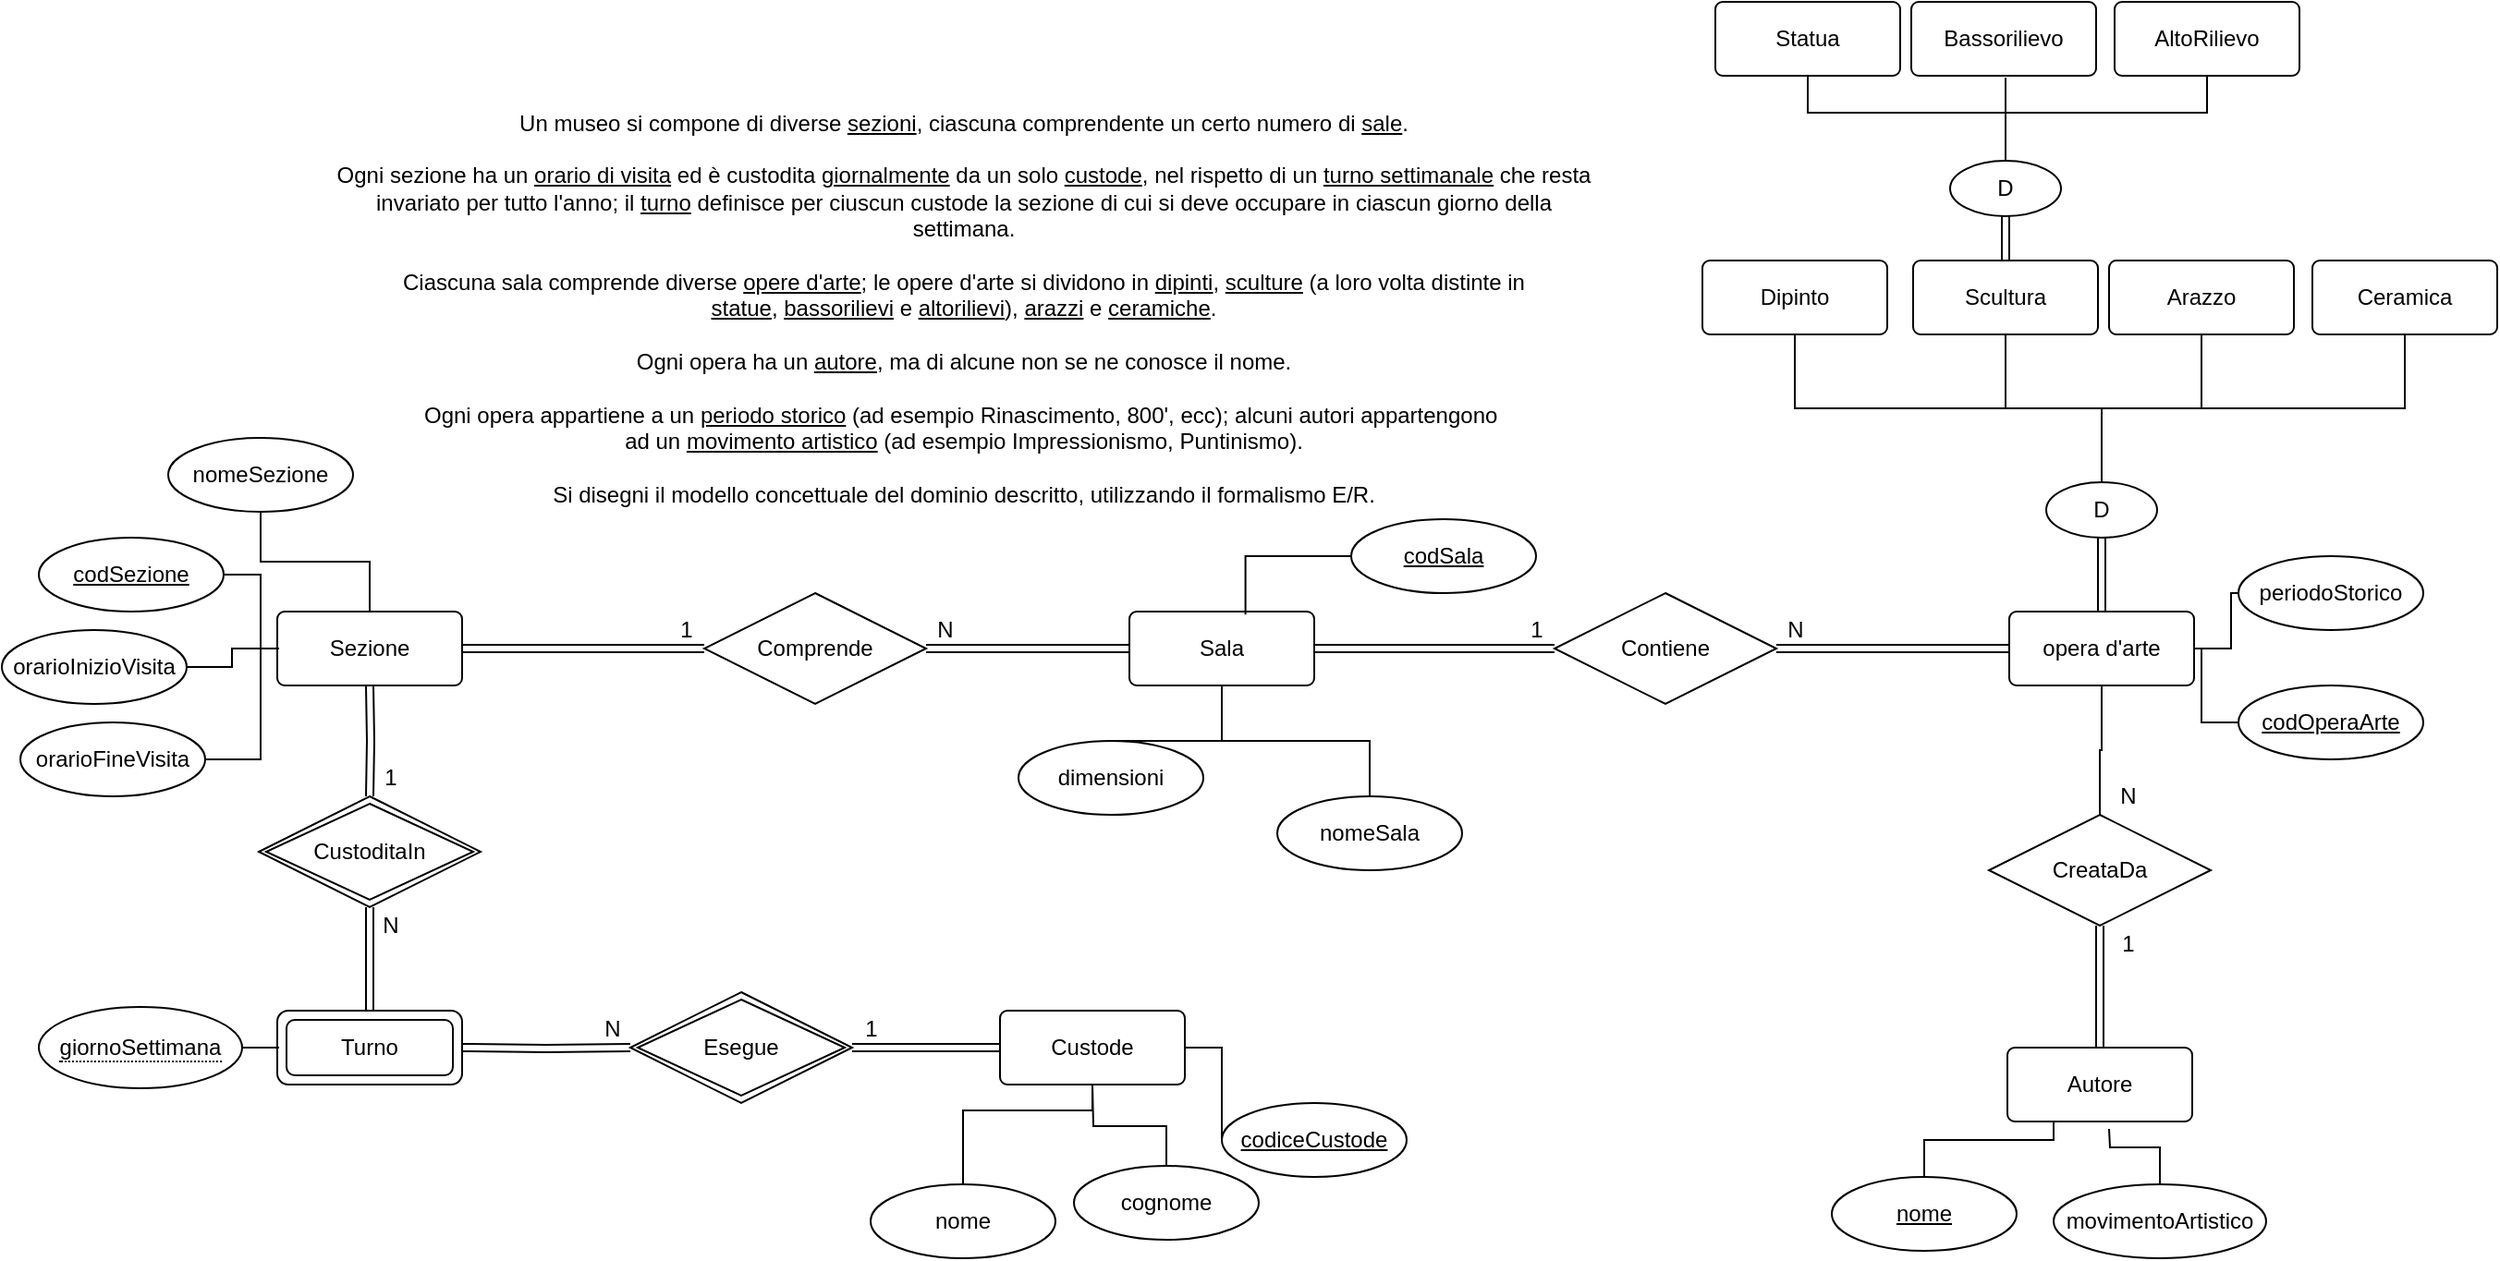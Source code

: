<mxfile version="13.0.1" type="device"><diagram id="CV00dViOHqmQ-3KJPyGf" name="Page-1"><mxGraphModel dx="788" dy="1536" grid="1" gridSize="10" guides="1" tooltips="1" connect="1" arrows="1" fold="1" page="1" pageScale="1" pageWidth="1091" pageHeight="1011" math="0" shadow="0"><root><mxCell id="0"/><mxCell id="1" parent="0"/><mxCell id="mlRdcG3ht2GNSvtKph7Z-1" value="Un museo si compone di diverse &lt;u&gt;sezioni&lt;/u&gt;, ciascuna comprendente un certo numero di &lt;u&gt;sale&lt;/u&gt;.&lt;br&gt;&lt;br&gt;Ogni sezione ha un &lt;u&gt;orario di visita&lt;/u&gt; ed è custodita &lt;u&gt;giornalmente&lt;/u&gt; da un solo &lt;u&gt;custode&lt;/u&gt;, nel rispetto di un &lt;u&gt;turno settimanale&lt;/u&gt; che resta&lt;br&gt;invariato per tutto l'anno; il &lt;u&gt;turno&lt;/u&gt; definisce per ciuscun custode la sezione di cui si deve occupare in ciascun giorno della&lt;br&gt;settimana.&lt;br&gt;&lt;br&gt;Ciascuna sala comprende diverse &lt;u&gt;opere d'arte&lt;/u&gt;; le opere d'arte si dividono in &lt;u&gt;dipinti&lt;/u&gt;, &lt;u&gt;sculture&lt;/u&gt; (a loro volta distinte in&lt;br&gt;&lt;u&gt;statue&lt;/u&gt;, &lt;u&gt;bassorilievi&lt;/u&gt; e &lt;u&gt;altorilievi&lt;/u&gt;), &lt;u&gt;arazzi&lt;/u&gt; e &lt;u&gt;ceramiche&lt;/u&gt;.&lt;br&gt;&lt;br&gt;Ogni opera ha un &lt;u&gt;autore&lt;/u&gt;, ma di alcune non se ne conosce il nome.&lt;br&gt;&lt;br&gt;Ogni opera appartiene a un &lt;u&gt;periodo storico&lt;/u&gt; (ad esempio Rinascimento, 800', ecc); alcuni autori appartengono&amp;nbsp;&lt;br&gt;ad un &lt;u&gt;movimento artistico&lt;/u&gt; (ad esempio Impressionismo, Puntinismo).&lt;br&gt;&lt;br&gt;Si disegni il modello concettuale del dominio descritto, utilizzando il formalismo E/R." style="text;html=1;align=center;verticalAlign=middle;resizable=0;points=[];autosize=1;" vertex="1" parent="1"><mxGeometry x="225" y="16" width="690" height="220" as="geometry"/></mxCell><mxCell id="mlRdcG3ht2GNSvtKph7Z-24" value="" style="group" vertex="1" connectable="0" parent="1"><mxGeometry x="970" y="-40" width="430" height="370" as="geometry"/></mxCell><mxCell id="mlRdcG3ht2GNSvtKph7Z-120" style="edgeStyle=orthogonalEdgeStyle;rounded=0;orthogonalLoop=1;jettySize=auto;html=1;entryX=0;entryY=0.5;entryDx=0;entryDy=0;endArrow=none;endFill=0;" edge="1" parent="mlRdcG3ht2GNSvtKph7Z-24" source="mlRdcG3ht2GNSvtKph7Z-2" target="mlRdcG3ht2GNSvtKph7Z-119"><mxGeometry relative="1" as="geometry"/></mxCell><mxCell id="mlRdcG3ht2GNSvtKph7Z-2" value="opera d'arte" style="rounded=1;arcSize=10;whiteSpace=wrap;html=1;align=center;" vertex="1" parent="mlRdcG3ht2GNSvtKph7Z-24"><mxGeometry x="166" y="330" width="100" height="40" as="geometry"/></mxCell><mxCell id="mlRdcG3ht2GNSvtKph7Z-3" value="Dipinto" style="rounded=1;arcSize=10;whiteSpace=wrap;html=1;align=center;" vertex="1" parent="mlRdcG3ht2GNSvtKph7Z-24"><mxGeometry y="140" width="100" height="40" as="geometry"/></mxCell><mxCell id="mlRdcG3ht2GNSvtKph7Z-4" value="Scultura" style="rounded=1;arcSize=10;whiteSpace=wrap;html=1;align=center;" vertex="1" parent="mlRdcG3ht2GNSvtKph7Z-24"><mxGeometry x="114" y="140" width="100" height="40" as="geometry"/></mxCell><mxCell id="mlRdcG3ht2GNSvtKph7Z-5" value="Arazzo" style="rounded=1;arcSize=10;whiteSpace=wrap;html=1;align=center;" vertex="1" parent="mlRdcG3ht2GNSvtKph7Z-24"><mxGeometry x="220" y="140" width="100" height="40" as="geometry"/></mxCell><mxCell id="mlRdcG3ht2GNSvtKph7Z-6" value="Ceramica" style="rounded=1;arcSize=10;whiteSpace=wrap;html=1;align=center;" vertex="1" parent="mlRdcG3ht2GNSvtKph7Z-24"><mxGeometry x="330" y="140" width="100" height="40" as="geometry"/></mxCell><mxCell id="mlRdcG3ht2GNSvtKph7Z-7" value="Statua" style="rounded=1;arcSize=10;whiteSpace=wrap;html=1;align=center;" vertex="1" parent="mlRdcG3ht2GNSvtKph7Z-24"><mxGeometry x="7" width="100" height="40" as="geometry"/></mxCell><mxCell id="mlRdcG3ht2GNSvtKph7Z-8" value="Bassorilievo" style="rounded=1;arcSize=10;whiteSpace=wrap;html=1;align=center;" vertex="1" parent="mlRdcG3ht2GNSvtKph7Z-24"><mxGeometry x="113" width="100" height="40" as="geometry"/></mxCell><mxCell id="mlRdcG3ht2GNSvtKph7Z-9" value="AltoRilievo" style="rounded=1;arcSize=10;whiteSpace=wrap;html=1;align=center;" vertex="1" parent="mlRdcG3ht2GNSvtKph7Z-24"><mxGeometry x="223" width="100" height="40" as="geometry"/></mxCell><mxCell id="mlRdcG3ht2GNSvtKph7Z-13" style="edgeStyle=orthogonalEdgeStyle;rounded=0;orthogonalLoop=1;jettySize=auto;html=1;endArrow=none;endFill=0;" edge="1" parent="mlRdcG3ht2GNSvtKph7Z-24" source="mlRdcG3ht2GNSvtKph7Z-10" target="mlRdcG3ht2GNSvtKph7Z-4"><mxGeometry relative="1" as="geometry"/></mxCell><mxCell id="mlRdcG3ht2GNSvtKph7Z-14" style="edgeStyle=orthogonalEdgeStyle;rounded=0;orthogonalLoop=1;jettySize=auto;html=1;endArrow=none;endFill=0;" edge="1" parent="mlRdcG3ht2GNSvtKph7Z-24" source="mlRdcG3ht2GNSvtKph7Z-10" target="mlRdcG3ht2GNSvtKph7Z-5"><mxGeometry relative="1" as="geometry"/></mxCell><mxCell id="mlRdcG3ht2GNSvtKph7Z-15" style="edgeStyle=orthogonalEdgeStyle;rounded=0;orthogonalLoop=1;jettySize=auto;html=1;endArrow=none;endFill=0;exitX=0.5;exitY=0;exitDx=0;exitDy=0;" edge="1" parent="mlRdcG3ht2GNSvtKph7Z-24" source="mlRdcG3ht2GNSvtKph7Z-10" target="mlRdcG3ht2GNSvtKph7Z-3"><mxGeometry relative="1" as="geometry"/></mxCell><mxCell id="mlRdcG3ht2GNSvtKph7Z-16" style="edgeStyle=orthogonalEdgeStyle;rounded=0;orthogonalLoop=1;jettySize=auto;html=1;entryX=0.5;entryY=1;entryDx=0;entryDy=0;endArrow=none;endFill=0;" edge="1" parent="mlRdcG3ht2GNSvtKph7Z-24" source="mlRdcG3ht2GNSvtKph7Z-10" target="mlRdcG3ht2GNSvtKph7Z-6"><mxGeometry relative="1" as="geometry"><Array as="points"><mxPoint x="216" y="220"/><mxPoint x="380" y="220"/></Array></mxGeometry></mxCell><mxCell id="mlRdcG3ht2GNSvtKph7Z-10" value="D" style="ellipse;whiteSpace=wrap;html=1;align=center;" vertex="1" parent="mlRdcG3ht2GNSvtKph7Z-24"><mxGeometry x="186" y="260" width="60" height="30" as="geometry"/></mxCell><mxCell id="mlRdcG3ht2GNSvtKph7Z-17" style="edgeStyle=orthogonalEdgeStyle;rounded=0;orthogonalLoop=1;jettySize=auto;html=1;endArrow=none;endFill=0;shape=link;" edge="1" parent="mlRdcG3ht2GNSvtKph7Z-24" source="mlRdcG3ht2GNSvtKph7Z-2" target="mlRdcG3ht2GNSvtKph7Z-10"><mxGeometry relative="1" as="geometry"/></mxCell><mxCell id="mlRdcG3ht2GNSvtKph7Z-19" style="edgeStyle=orthogonalEdgeStyle;shape=link;rounded=0;orthogonalLoop=1;jettySize=auto;html=1;endArrow=none;endFill=0;" edge="1" parent="mlRdcG3ht2GNSvtKph7Z-24" source="mlRdcG3ht2GNSvtKph7Z-18" target="mlRdcG3ht2GNSvtKph7Z-4"><mxGeometry relative="1" as="geometry"/></mxCell><mxCell id="mlRdcG3ht2GNSvtKph7Z-21" style="edgeStyle=orthogonalEdgeStyle;rounded=0;orthogonalLoop=1;jettySize=auto;html=1;endArrow=none;endFill=0;" edge="1" parent="mlRdcG3ht2GNSvtKph7Z-24" source="mlRdcG3ht2GNSvtKph7Z-18" target="mlRdcG3ht2GNSvtKph7Z-7"><mxGeometry relative="1" as="geometry"><Array as="points"><mxPoint x="164" y="60"/><mxPoint x="57" y="60"/></Array></mxGeometry></mxCell><mxCell id="mlRdcG3ht2GNSvtKph7Z-22" style="edgeStyle=orthogonalEdgeStyle;rounded=0;orthogonalLoop=1;jettySize=auto;html=1;endArrow=none;endFill=0;" edge="1" parent="mlRdcG3ht2GNSvtKph7Z-24" source="mlRdcG3ht2GNSvtKph7Z-18"><mxGeometry relative="1" as="geometry"><mxPoint x="164" y="41" as="targetPoint"/><Array as="points"><mxPoint x="164" y="41"/></Array></mxGeometry></mxCell><mxCell id="mlRdcG3ht2GNSvtKph7Z-23" style="edgeStyle=orthogonalEdgeStyle;rounded=0;orthogonalLoop=1;jettySize=auto;html=1;entryX=0.5;entryY=1;entryDx=0;entryDy=0;endArrow=none;endFill=0;" edge="1" parent="mlRdcG3ht2GNSvtKph7Z-24" source="mlRdcG3ht2GNSvtKph7Z-18" target="mlRdcG3ht2GNSvtKph7Z-9"><mxGeometry relative="1" as="geometry"><Array as="points"><mxPoint x="164" y="60"/><mxPoint x="273" y="60"/></Array></mxGeometry></mxCell><mxCell id="mlRdcG3ht2GNSvtKph7Z-18" value="D" style="ellipse;whiteSpace=wrap;html=1;align=center;" vertex="1" parent="mlRdcG3ht2GNSvtKph7Z-24"><mxGeometry x="134" y="86" width="60" height="30" as="geometry"/></mxCell><mxCell id="mlRdcG3ht2GNSvtKph7Z-115" value="N" style="text;html=1;align=center;verticalAlign=middle;resizable=0;points=[];autosize=1;" vertex="1" parent="mlRdcG3ht2GNSvtKph7Z-24"><mxGeometry x="40" y="330" width="20" height="20" as="geometry"/></mxCell><mxCell id="mlRdcG3ht2GNSvtKph7Z-119" value="periodoStorico" style="ellipse;whiteSpace=wrap;html=1;align=center;" vertex="1" parent="mlRdcG3ht2GNSvtKph7Z-24"><mxGeometry x="290" y="300" width="100" height="40" as="geometry"/></mxCell><mxCell id="mlRdcG3ht2GNSvtKph7Z-26" value="Sezione" style="rounded=1;arcSize=10;whiteSpace=wrap;html=1;align=center;" vertex="1" parent="1"><mxGeometry x="199" y="290" width="100" height="40" as="geometry"/></mxCell><mxCell id="mlRdcG3ht2GNSvtKph7Z-42" style="edgeStyle=orthogonalEdgeStyle;rounded=0;orthogonalLoop=1;jettySize=auto;html=1;endArrow=none;endFill=0;" edge="1" parent="1" source="mlRdcG3ht2GNSvtKph7Z-27" target="mlRdcG3ht2GNSvtKph7Z-41"><mxGeometry relative="1" as="geometry"/></mxCell><mxCell id="mlRdcG3ht2GNSvtKph7Z-27" value="Sala" style="rounded=1;arcSize=10;whiteSpace=wrap;html=1;align=center;" vertex="1" parent="1"><mxGeometry x="660" y="290" width="100" height="40" as="geometry"/></mxCell><mxCell id="mlRdcG3ht2GNSvtKph7Z-29" style="edgeStyle=orthogonalEdgeStyle;rounded=0;orthogonalLoop=1;jettySize=auto;html=1;entryX=0;entryY=0.5;entryDx=0;entryDy=0;endArrow=none;endFill=0;shape=link;" edge="1" parent="1" source="mlRdcG3ht2GNSvtKph7Z-28" target="mlRdcG3ht2GNSvtKph7Z-27"><mxGeometry relative="1" as="geometry"/></mxCell><mxCell id="mlRdcG3ht2GNSvtKph7Z-30" style="edgeStyle=orthogonalEdgeStyle;rounded=0;orthogonalLoop=1;jettySize=auto;html=1;entryX=1;entryY=0.5;entryDx=0;entryDy=0;endArrow=none;endFill=0;shape=link;" edge="1" parent="1" source="mlRdcG3ht2GNSvtKph7Z-28" target="mlRdcG3ht2GNSvtKph7Z-26"><mxGeometry relative="1" as="geometry"/></mxCell><mxCell id="mlRdcG3ht2GNSvtKph7Z-28" value="Comprende" style="shape=rhombus;perimeter=rhombusPerimeter;whiteSpace=wrap;html=1;align=center;" vertex="1" parent="1"><mxGeometry x="430" y="280" width="120" height="60" as="geometry"/></mxCell><mxCell id="mlRdcG3ht2GNSvtKph7Z-31" value="N" style="text;html=1;align=center;verticalAlign=middle;resizable=0;points=[];autosize=1;" vertex="1" parent="1"><mxGeometry x="550" y="290" width="20" height="20" as="geometry"/></mxCell><mxCell id="mlRdcG3ht2GNSvtKph7Z-32" value="1" style="text;html=1;align=center;verticalAlign=middle;resizable=0;points=[];autosize=1;" vertex="1" parent="1"><mxGeometry x="410" y="290" width="20" height="20" as="geometry"/></mxCell><mxCell id="mlRdcG3ht2GNSvtKph7Z-37" style="edgeStyle=orthogonalEdgeStyle;rounded=0;orthogonalLoop=1;jettySize=auto;html=1;endArrow=none;endFill=0;" edge="1" parent="1" source="mlRdcG3ht2GNSvtKph7Z-35" target="mlRdcG3ht2GNSvtKph7Z-26"><mxGeometry relative="1" as="geometry"/></mxCell><mxCell id="mlRdcG3ht2GNSvtKph7Z-35" value="nomeSezione" style="ellipse;whiteSpace=wrap;html=1;align=center;" vertex="1" parent="1"><mxGeometry x="140" y="196" width="100" height="40" as="geometry"/></mxCell><mxCell id="mlRdcG3ht2GNSvtKph7Z-38" style="edgeStyle=orthogonalEdgeStyle;rounded=0;orthogonalLoop=1;jettySize=auto;html=1;endArrow=none;endFill=0;" edge="1" parent="1" source="mlRdcG3ht2GNSvtKph7Z-36" target="mlRdcG3ht2GNSvtKph7Z-26"><mxGeometry relative="1" as="geometry"/></mxCell><mxCell id="mlRdcG3ht2GNSvtKph7Z-36" value="codSezione" style="ellipse;whiteSpace=wrap;html=1;align=center;fontStyle=4;" vertex="1" parent="1"><mxGeometry x="70" y="250" width="100" height="40" as="geometry"/></mxCell><mxCell id="mlRdcG3ht2GNSvtKph7Z-40" style="edgeStyle=orthogonalEdgeStyle;rounded=0;orthogonalLoop=1;jettySize=auto;html=1;entryX=0.628;entryY=0.042;entryDx=0;entryDy=0;entryPerimeter=0;endArrow=none;endFill=0;" edge="1" parent="1" source="mlRdcG3ht2GNSvtKph7Z-39" target="mlRdcG3ht2GNSvtKph7Z-27"><mxGeometry relative="1" as="geometry"/></mxCell><mxCell id="mlRdcG3ht2GNSvtKph7Z-39" value="codSala" style="ellipse;whiteSpace=wrap;html=1;align=center;fontStyle=4;" vertex="1" parent="1"><mxGeometry x="780" y="240" width="100" height="40" as="geometry"/></mxCell><mxCell id="mlRdcG3ht2GNSvtKph7Z-41" value="nomeSala" style="ellipse;whiteSpace=wrap;html=1;align=center;" vertex="1" parent="1"><mxGeometry x="740" y="390" width="100" height="40" as="geometry"/></mxCell><mxCell id="mlRdcG3ht2GNSvtKph7Z-44" style="edgeStyle=orthogonalEdgeStyle;rounded=0;orthogonalLoop=1;jettySize=auto;html=1;endArrow=none;endFill=0;entryX=0.75;entryY=1;entryDx=0;entryDy=0;" edge="1" parent="1" source="mlRdcG3ht2GNSvtKph7Z-43" target="mlRdcG3ht2GNSvtKph7Z-27"><mxGeometry relative="1" as="geometry"><mxPoint x="730" y="340" as="targetPoint"/><Array as="points"><mxPoint x="710" y="360"/><mxPoint x="710" y="330"/></Array></mxGeometry></mxCell><mxCell id="mlRdcG3ht2GNSvtKph7Z-43" value="dimensioni" style="ellipse;whiteSpace=wrap;html=1;align=center;" vertex="1" parent="1"><mxGeometry x="600" y="360" width="100" height="40" as="geometry"/></mxCell><mxCell id="mlRdcG3ht2GNSvtKph7Z-51" style="edgeStyle=orthogonalEdgeStyle;rounded=0;orthogonalLoop=1;jettySize=auto;html=1;endArrow=none;endFill=0;shape=link;" edge="1" parent="1" target="mlRdcG3ht2GNSvtKph7Z-26"><mxGeometry relative="1" as="geometry"><mxPoint x="249" y="390" as="sourcePoint"/></mxGeometry></mxCell><mxCell id="mlRdcG3ht2GNSvtKph7Z-53" style="edgeStyle=orthogonalEdgeStyle;rounded=0;orthogonalLoop=1;jettySize=auto;html=1;endArrow=none;endFill=0;shape=link;entryX=0.5;entryY=0;entryDx=0;entryDy=0;" edge="1" parent="1"><mxGeometry relative="1" as="geometry"><mxPoint x="249" y="450" as="sourcePoint"/><mxPoint x="249" y="506" as="targetPoint"/></mxGeometry></mxCell><mxCell id="mlRdcG3ht2GNSvtKph7Z-54" value="N" style="text;html=1;align=center;verticalAlign=middle;resizable=0;points=[];autosize=1;" vertex="1" parent="1"><mxGeometry x="250" y="450" width="20" height="20" as="geometry"/></mxCell><mxCell id="mlRdcG3ht2GNSvtKph7Z-55" value="1" style="text;html=1;align=center;verticalAlign=middle;resizable=0;points=[];autosize=1;" vertex="1" parent="1"><mxGeometry x="250" y="370" width="20" height="20" as="geometry"/></mxCell><mxCell id="mlRdcG3ht2GNSvtKph7Z-56" value="CustoditaIn" style="shape=rhombus;double=1;perimeter=rhombusPerimeter;whiteSpace=wrap;html=1;align=center;" vertex="1" parent="1"><mxGeometry x="189" y="390" width="120" height="60" as="geometry"/></mxCell><mxCell id="mlRdcG3ht2GNSvtKph7Z-61" style="edgeStyle=orthogonalEdgeStyle;rounded=0;orthogonalLoop=1;jettySize=auto;html=1;endArrow=none;endFill=0;" edge="1" parent="1" target="mlRdcG3ht2GNSvtKph7Z-59"><mxGeometry relative="1" as="geometry"><mxPoint x="640" y="546" as="sourcePoint"/><mxPoint x="596.355" y="585.858" as="targetPoint"/><Array as="points"><mxPoint x="640" y="560"/><mxPoint x="570" y="560"/></Array></mxGeometry></mxCell><mxCell id="mlRdcG3ht2GNSvtKph7Z-62" style="edgeStyle=orthogonalEdgeStyle;rounded=0;orthogonalLoop=1;jettySize=auto;html=1;endArrow=none;endFill=0;" edge="1" parent="1" target="mlRdcG3ht2GNSvtKph7Z-60"><mxGeometry relative="1" as="geometry"><mxPoint x="640" y="546" as="sourcePoint"/></mxGeometry></mxCell><mxCell id="mlRdcG3ht2GNSvtKph7Z-59" value="nome" style="ellipse;whiteSpace=wrap;html=1;align=center;" vertex="1" parent="1"><mxGeometry x="520" y="600" width="100" height="40" as="geometry"/></mxCell><mxCell id="mlRdcG3ht2GNSvtKph7Z-60" value="cognome" style="ellipse;whiteSpace=wrap;html=1;align=center;" vertex="1" parent="1"><mxGeometry x="630" y="590" width="100" height="40" as="geometry"/></mxCell><mxCell id="mlRdcG3ht2GNSvtKph7Z-69" value="Turno" style="shape=ext;margin=3;double=1;whiteSpace=wrap;html=1;align=center;rounded=1;" vertex="1" parent="1"><mxGeometry x="199" y="506" width="100" height="40" as="geometry"/></mxCell><mxCell id="mlRdcG3ht2GNSvtKph7Z-71" style="edgeStyle=orthogonalEdgeStyle;rounded=0;orthogonalLoop=1;jettySize=auto;html=1;endArrow=none;endFill=0;shape=link;" edge="1" parent="1" target="mlRdcG3ht2GNSvtKph7Z-69"><mxGeometry relative="1" as="geometry"><mxPoint x="390" y="526" as="sourcePoint"/></mxGeometry></mxCell><mxCell id="mlRdcG3ht2GNSvtKph7Z-72" style="edgeStyle=orthogonalEdgeStyle;rounded=0;orthogonalLoop=1;jettySize=auto;html=1;endArrow=none;endFill=0;shape=link;" edge="1" parent="1"><mxGeometry relative="1" as="geometry"><mxPoint x="510" y="526" as="sourcePoint"/><mxPoint x="590" y="526" as="targetPoint"/></mxGeometry></mxCell><mxCell id="mlRdcG3ht2GNSvtKph7Z-73" value="N" style="text;html=1;align=center;verticalAlign=middle;resizable=0;points=[];autosize=1;" vertex="1" parent="1"><mxGeometry x="370" y="506" width="20" height="20" as="geometry"/></mxCell><mxCell id="mlRdcG3ht2GNSvtKph7Z-74" value="1" style="text;html=1;align=center;verticalAlign=middle;resizable=0;points=[];autosize=1;" vertex="1" parent="1"><mxGeometry x="510" y="506" width="20" height="20" as="geometry"/></mxCell><mxCell id="mlRdcG3ht2GNSvtKph7Z-76" value="Custode" style="rounded=1;arcSize=10;whiteSpace=wrap;html=1;align=center;" vertex="1" parent="1"><mxGeometry x="590" y="506" width="100" height="40" as="geometry"/></mxCell><mxCell id="mlRdcG3ht2GNSvtKph7Z-79" style="edgeStyle=orthogonalEdgeStyle;rounded=0;orthogonalLoop=1;jettySize=auto;html=1;entryX=1;entryY=0.5;entryDx=0;entryDy=0;endArrow=none;endFill=0;" edge="1" parent="1" source="mlRdcG3ht2GNSvtKph7Z-77" target="mlRdcG3ht2GNSvtKph7Z-76"><mxGeometry relative="1" as="geometry"><Array as="points"><mxPoint x="710" y="526"/></Array></mxGeometry></mxCell><mxCell id="mlRdcG3ht2GNSvtKph7Z-77" value="codiceCustode" style="ellipse;whiteSpace=wrap;html=1;align=center;fontStyle=4;" vertex="1" parent="1"><mxGeometry x="710" y="556" width="100" height="40" as="geometry"/></mxCell><mxCell id="mlRdcG3ht2GNSvtKph7Z-80" value="Esegue" style="shape=rhombus;double=1;perimeter=rhombusPerimeter;whiteSpace=wrap;html=1;align=center;" vertex="1" parent="1"><mxGeometry x="390" y="496" width="120" height="60" as="geometry"/></mxCell><mxCell id="mlRdcG3ht2GNSvtKph7Z-82" style="edgeStyle=orthogonalEdgeStyle;rounded=0;orthogonalLoop=1;jettySize=auto;html=1;entryX=0;entryY=0.5;entryDx=0;entryDy=0;endArrow=none;endFill=0;" edge="1" parent="1" source="mlRdcG3ht2GNSvtKph7Z-81" target="mlRdcG3ht2GNSvtKph7Z-26"><mxGeometry relative="1" as="geometry"/></mxCell><mxCell id="mlRdcG3ht2GNSvtKph7Z-81" value="orarioInizioVisita" style="ellipse;whiteSpace=wrap;html=1;align=center;" vertex="1" parent="1"><mxGeometry x="50" y="300" width="100" height="40" as="geometry"/></mxCell><mxCell id="mlRdcG3ht2GNSvtKph7Z-84" style="edgeStyle=orthogonalEdgeStyle;rounded=0;orthogonalLoop=1;jettySize=auto;html=1;endArrow=none;endFill=0;" edge="1" parent="1" source="mlRdcG3ht2GNSvtKph7Z-83"><mxGeometry relative="1" as="geometry"><mxPoint x="200" y="310" as="targetPoint"/><Array as="points"><mxPoint x="190" y="370"/><mxPoint x="190" y="310"/></Array></mxGeometry></mxCell><mxCell id="mlRdcG3ht2GNSvtKph7Z-83" value="orarioFineVisita" style="ellipse;whiteSpace=wrap;html=1;align=center;" vertex="1" parent="1"><mxGeometry x="60" y="350" width="100" height="40" as="geometry"/></mxCell><mxCell id="mlRdcG3ht2GNSvtKph7Z-87" style="edgeStyle=orthogonalEdgeStyle;rounded=0;orthogonalLoop=1;jettySize=auto;html=1;entryX=0;entryY=0.5;entryDx=0;entryDy=0;endArrow=none;endFill=0;" edge="1" parent="1" source="mlRdcG3ht2GNSvtKph7Z-85" target="mlRdcG3ht2GNSvtKph7Z-69"><mxGeometry relative="1" as="geometry"/></mxCell><mxCell id="mlRdcG3ht2GNSvtKph7Z-85" value="&lt;span style=&quot;border-bottom: 1px dotted&quot;&gt;giornoSettimana&lt;/span&gt;" style="ellipse;whiteSpace=wrap;html=1;align=center;" vertex="1" parent="1"><mxGeometry x="70" y="504" width="110" height="44" as="geometry"/></mxCell><mxCell id="mlRdcG3ht2GNSvtKph7Z-113" style="edgeStyle=orthogonalEdgeStyle;rounded=0;orthogonalLoop=1;jettySize=auto;html=1;endArrow=none;endFill=0;shape=link;" edge="1" parent="1" source="mlRdcG3ht2GNSvtKph7Z-112" target="mlRdcG3ht2GNSvtKph7Z-2"><mxGeometry relative="1" as="geometry"/></mxCell><mxCell id="mlRdcG3ht2GNSvtKph7Z-114" style="edgeStyle=orthogonalEdgeStyle;rounded=0;orthogonalLoop=1;jettySize=auto;html=1;endArrow=none;endFill=0;shape=link;" edge="1" parent="1" source="mlRdcG3ht2GNSvtKph7Z-112" target="mlRdcG3ht2GNSvtKph7Z-27"><mxGeometry relative="1" as="geometry"/></mxCell><mxCell id="mlRdcG3ht2GNSvtKph7Z-112" value="Contiene" style="shape=rhombus;perimeter=rhombusPerimeter;whiteSpace=wrap;html=1;align=center;" vertex="1" parent="1"><mxGeometry x="890" y="280" width="120" height="60" as="geometry"/></mxCell><mxCell id="mlRdcG3ht2GNSvtKph7Z-116" value="1" style="text;html=1;align=center;verticalAlign=middle;resizable=0;points=[];autosize=1;" vertex="1" parent="1"><mxGeometry x="870" y="290" width="20" height="20" as="geometry"/></mxCell><mxCell id="mlRdcG3ht2GNSvtKph7Z-122" style="edgeStyle=orthogonalEdgeStyle;rounded=0;orthogonalLoop=1;jettySize=auto;html=1;entryX=1;entryY=0.5;entryDx=0;entryDy=0;endArrow=none;endFill=0;" edge="1" parent="1" source="mlRdcG3ht2GNSvtKph7Z-121" target="mlRdcG3ht2GNSvtKph7Z-2"><mxGeometry relative="1" as="geometry"/></mxCell><mxCell id="mlRdcG3ht2GNSvtKph7Z-121" value="codOperaArte" style="ellipse;whiteSpace=wrap;html=1;align=center;fontStyle=4;" vertex="1" parent="1"><mxGeometry x="1260" y="330" width="100" height="40" as="geometry"/></mxCell><mxCell id="mlRdcG3ht2GNSvtKph7Z-128" style="edgeStyle=orthogonalEdgeStyle;rounded=0;orthogonalLoop=1;jettySize=auto;html=1;endArrow=none;endFill=0;" edge="1" parent="1" source="mlRdcG3ht2GNSvtKph7Z-123" target="mlRdcG3ht2GNSvtKph7Z-2"><mxGeometry relative="1" as="geometry"/></mxCell><mxCell id="mlRdcG3ht2GNSvtKph7Z-123" value="CreataDa" style="shape=rhombus;perimeter=rhombusPerimeter;whiteSpace=wrap;html=1;align=center;" vertex="1" parent="1"><mxGeometry x="1125" y="400" width="120" height="60" as="geometry"/></mxCell><mxCell id="mlRdcG3ht2GNSvtKph7Z-125" style="edgeStyle=orthogonalEdgeStyle;rounded=0;orthogonalLoop=1;jettySize=auto;html=1;endArrow=none;endFill=0;shape=link;" edge="1" parent="1" source="mlRdcG3ht2GNSvtKph7Z-124" target="mlRdcG3ht2GNSvtKph7Z-123"><mxGeometry relative="1" as="geometry"/></mxCell><mxCell id="mlRdcG3ht2GNSvtKph7Z-124" value="Autore" style="rounded=1;arcSize=10;whiteSpace=wrap;html=1;align=center;" vertex="1" parent="1"><mxGeometry x="1135" y="526" width="100" height="40" as="geometry"/></mxCell><mxCell id="mlRdcG3ht2GNSvtKph7Z-129" value="1" style="text;html=1;align=center;verticalAlign=middle;resizable=0;points=[];autosize=1;" vertex="1" parent="1"><mxGeometry x="1190" y="460" width="20" height="20" as="geometry"/></mxCell><mxCell id="mlRdcG3ht2GNSvtKph7Z-130" value="N" style="text;html=1;align=center;verticalAlign=middle;resizable=0;points=[];autosize=1;" vertex="1" parent="1"><mxGeometry x="1190" y="380" width="20" height="20" as="geometry"/></mxCell><mxCell id="mlRdcG3ht2GNSvtKph7Z-137" style="edgeStyle=orthogonalEdgeStyle;rounded=0;orthogonalLoop=1;jettySize=auto;html=1;entryX=0.25;entryY=1;entryDx=0;entryDy=0;endArrow=none;endFill=0;" edge="1" parent="1" source="mlRdcG3ht2GNSvtKph7Z-132" target="mlRdcG3ht2GNSvtKph7Z-124"><mxGeometry relative="1" as="geometry"/></mxCell><mxCell id="mlRdcG3ht2GNSvtKph7Z-132" value="&lt;u&gt;nome&lt;/u&gt;" style="ellipse;whiteSpace=wrap;html=1;align=center;" vertex="1" parent="1"><mxGeometry x="1040" y="596" width="100" height="40" as="geometry"/></mxCell><mxCell id="mlRdcG3ht2GNSvtKph7Z-136" style="edgeStyle=orthogonalEdgeStyle;rounded=0;orthogonalLoop=1;jettySize=auto;html=1;endArrow=none;endFill=0;" edge="1" parent="1" source="mlRdcG3ht2GNSvtKph7Z-133"><mxGeometry relative="1" as="geometry"><mxPoint x="1190" y="570" as="targetPoint"/></mxGeometry></mxCell><mxCell id="mlRdcG3ht2GNSvtKph7Z-133" value="movimentoArtistico" style="ellipse;whiteSpace=wrap;html=1;align=center;" vertex="1" parent="1"><mxGeometry x="1160" y="600" width="115" height="40" as="geometry"/></mxCell></root></mxGraphModel></diagram></mxfile>